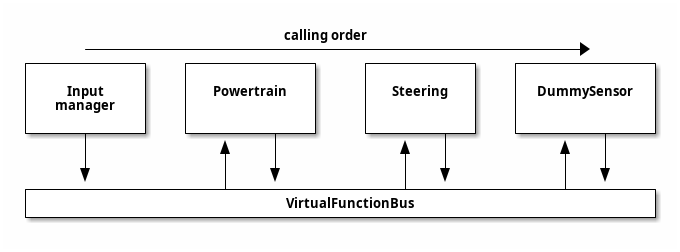 @startditaa
                        calling order
      -------------------------------------------------->

+-----------+   +------------+    +----------+   +-------------+
|           |   |            |    |          |   |             |
|   Input   |   | Powertrain |    | Steering |   | DummySensor |
|  manager  |   |            |    |          |   |             |
|           |   |            |    |          |   |             |
+-----+-----+   +---+----+---+    +---+---+--+   +----+---+----+
      |             ^    |            ^   |           ^   |
      |             |    |            |   |           |   |
      v             |    v            |   v           |   v
+-----+-------------+----+------------+---+-----------+---+----+
|                       VirtualFunctionBus                     |
+--------------------------------------------------------------+
@endditaa

